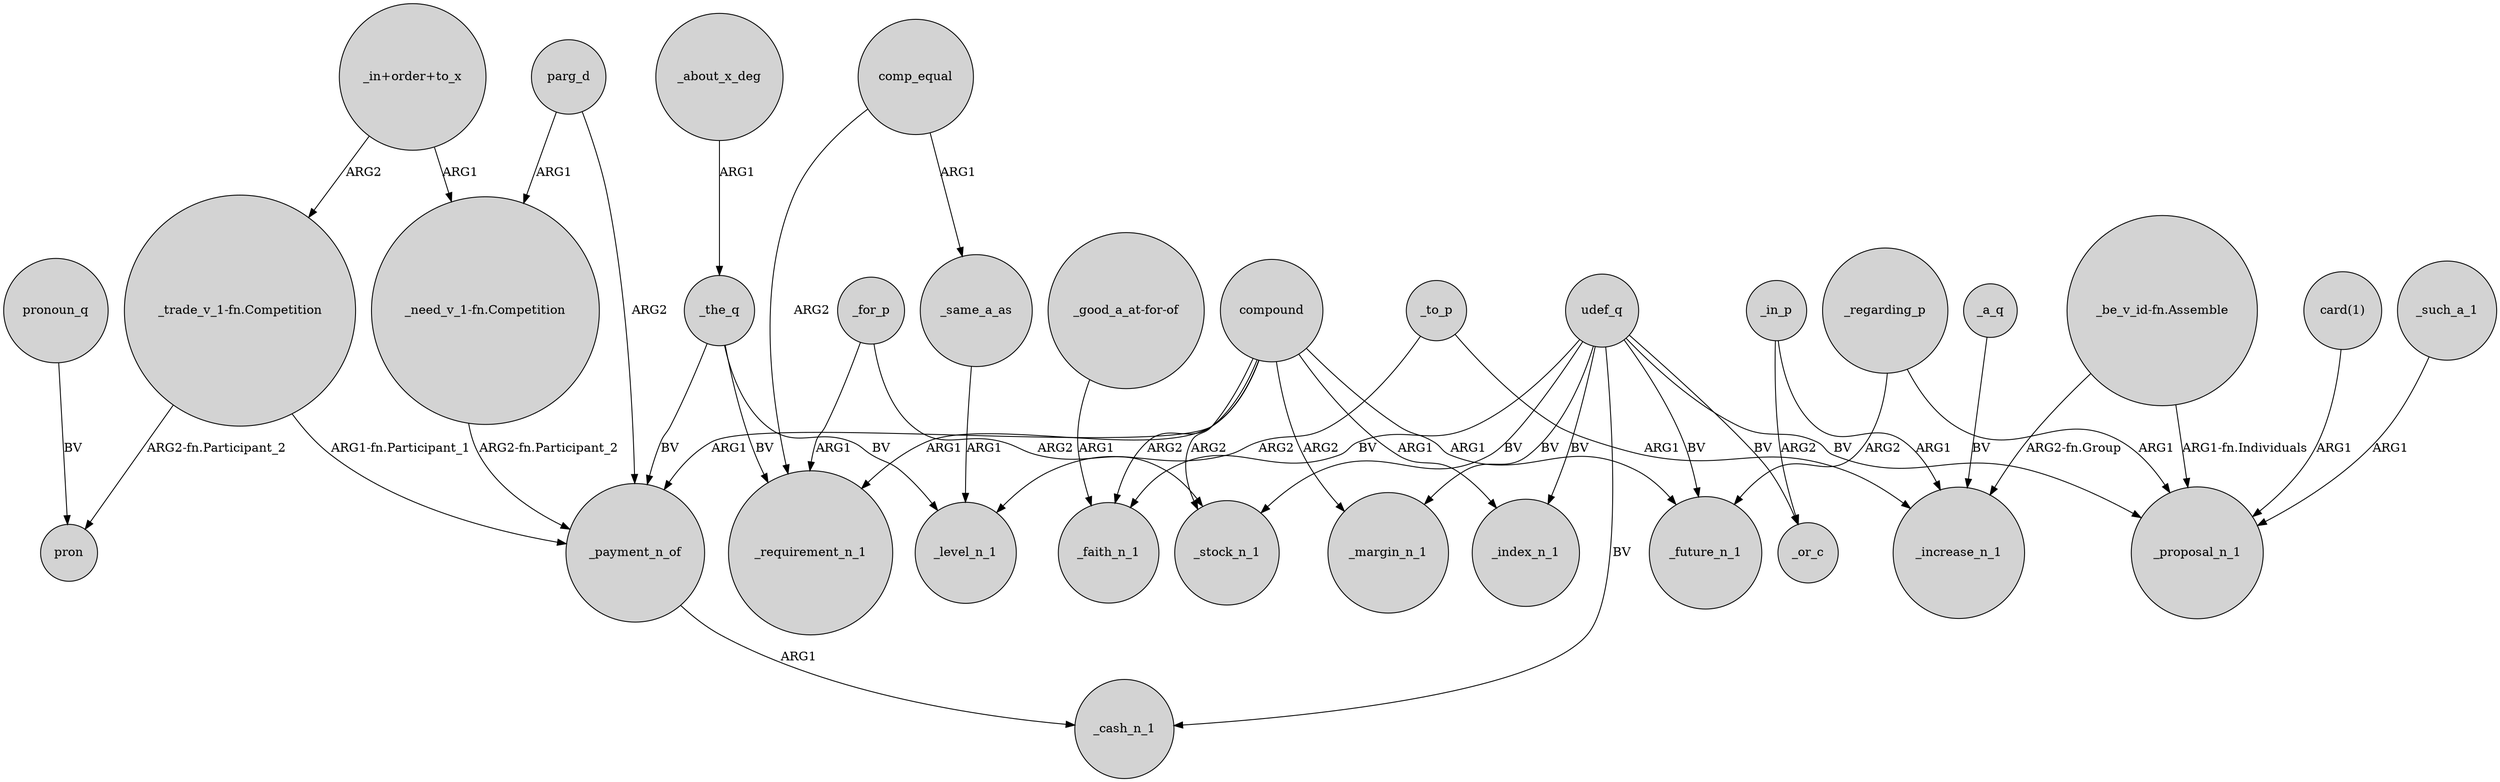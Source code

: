 digraph {
	node [shape=circle style=filled]
	"_trade_v_1-fn.Competition" -> _payment_n_of [label="ARG1-fn.Participant_1"]
	_the_q -> _level_n_1 [label=BV]
	udef_q -> _cash_n_1 [label=BV]
	_same_a_as -> _level_n_1 [label=ARG1]
	parg_d -> "_need_v_1-fn.Competition" [label=ARG1]
	_payment_n_of -> _cash_n_1 [label=ARG1]
	parg_d -> _payment_n_of [label=ARG2]
	_the_q -> _requirement_n_1 [label=BV]
	"_need_v_1-fn.Competition" -> _payment_n_of [label="ARG2-fn.Participant_2"]
	_for_p -> _requirement_n_1 [label=ARG1]
	comp_equal -> _requirement_n_1 [label=ARG2]
	"_good_a_at-for-of" -> _faith_n_1 [label=ARG1]
	udef_q -> _margin_n_1 [label=BV]
	_in_p -> _or_c [label=ARG2]
	udef_q -> _index_n_1 [label=BV]
	compound -> _future_n_1 [label=ARG1]
	"_in+order+to_x" -> "_trade_v_1-fn.Competition" [label=ARG2]
	udef_q -> _faith_n_1 [label=BV]
	udef_q -> _future_n_1 [label=BV]
	udef_q -> _or_c [label=BV]
	pronoun_q -> pron [label=BV]
	udef_q -> _stock_n_1 [label=BV]
	"_trade_v_1-fn.Competition" -> pron [label="ARG2-fn.Participant_2"]
	_regarding_p -> _proposal_n_1 [label=ARG1]
	compound -> _faith_n_1 [label=ARG2]
	compound -> _stock_n_1 [label=ARG2]
	"card(1)" -> _proposal_n_1 [label=ARG1]
	"_be_v_id-fn.Assemble" -> _increase_n_1 [label="ARG2-fn.Group"]
	compound -> _index_n_1 [label=ARG1]
	_for_p -> _stock_n_1 [label=ARG2]
	_a_q -> _increase_n_1 [label=BV]
	_to_p -> _level_n_1 [label=ARG2]
	_about_x_deg -> _the_q [label=ARG1]
	"_be_v_id-fn.Assemble" -> _proposal_n_1 [label="ARG1-fn.Individuals"]
	_to_p -> _increase_n_1 [label=ARG1]
	compound -> _payment_n_of [label=ARG1]
	udef_q -> _proposal_n_1 [label=BV]
	"_in+order+to_x" -> "_need_v_1-fn.Competition" [label=ARG1]
	_regarding_p -> _future_n_1 [label=ARG2]
	_such_a_1 -> _proposal_n_1 [label=ARG1]
	comp_equal -> _same_a_as [label=ARG1]
	_in_p -> _increase_n_1 [label=ARG1]
	compound -> _margin_n_1 [label=ARG2]
	compound -> _requirement_n_1 [label=ARG1]
	_the_q -> _payment_n_of [label=BV]
}
